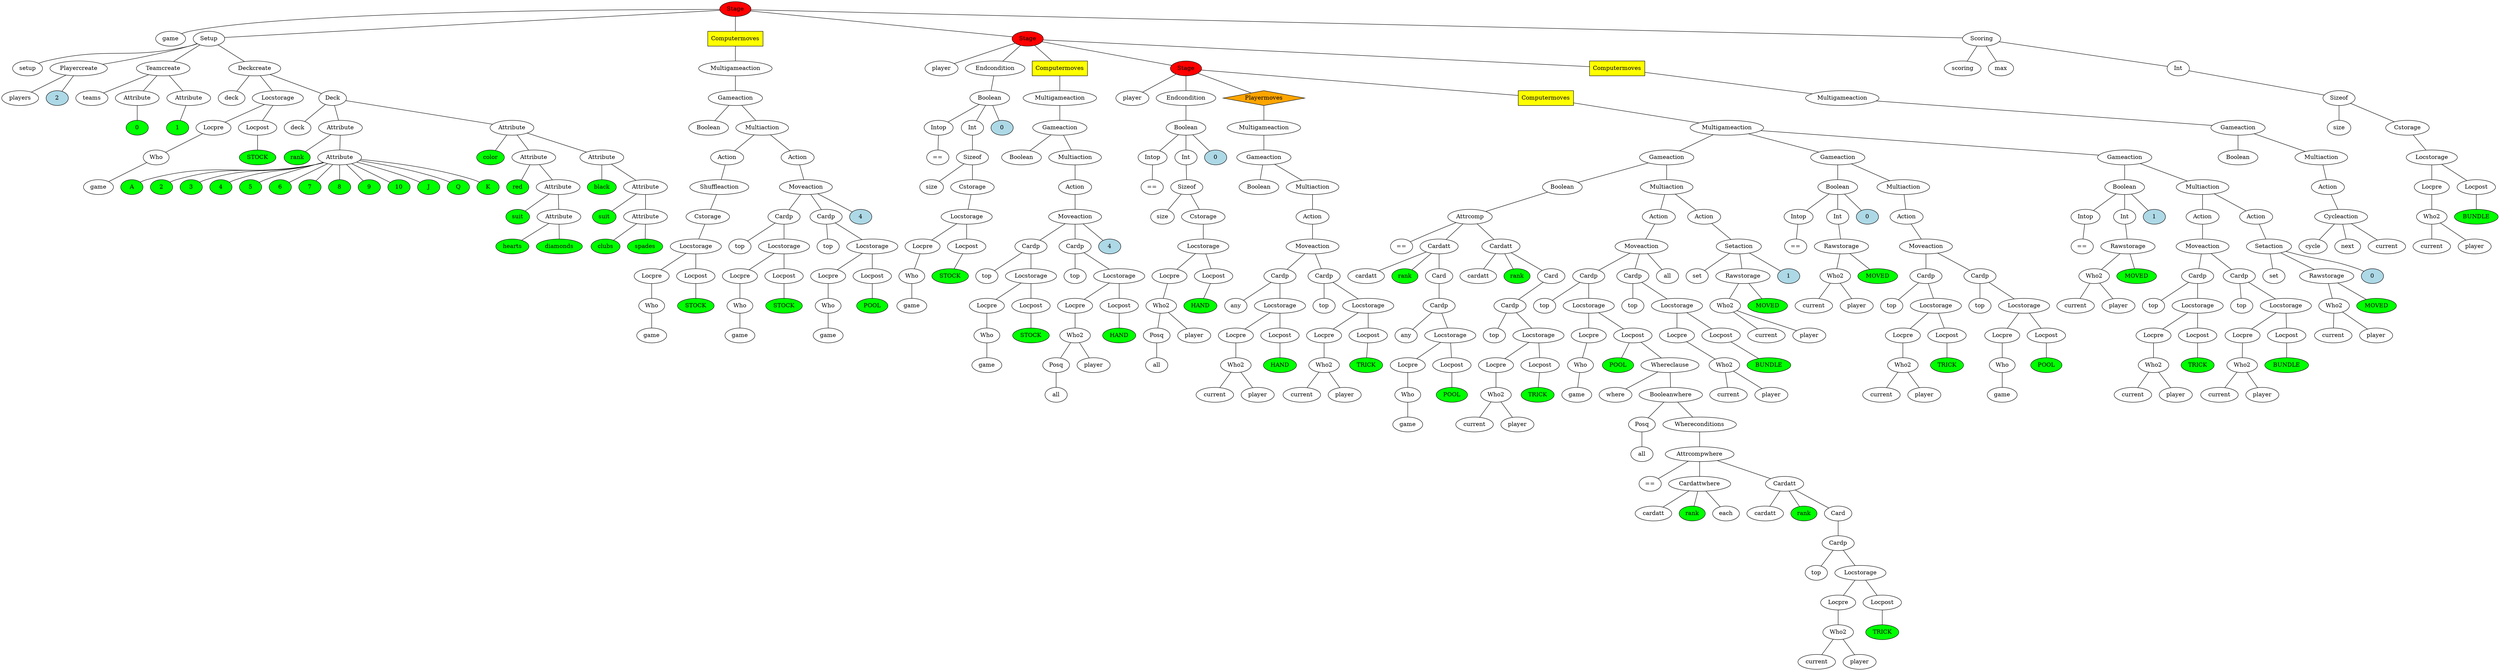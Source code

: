 graph tree{NODE0 [label="Stage" style=filled fillcolor="red"]
NODE0_1 [label="game"]
NODE0 -- NODE0_1
NODE0_2 [label="Setup" ]
NODE0_2_1 [label="setup"]
NODE0_2 -- NODE0_2_1
NODE0_2_2 [label="Playercreate" ]
NODE0_2_2_2 [label="players"]
NODE0_2_2 -- NODE0_2_2_2
NODE0_2_2_3 [label="2" style=filled fillcolor="lightblue"]
NODE0_2_2 -- NODE0_2_2_3
NODE0_2 -- NODE0_2_2
NODE0_2_4 [label="Teamcreate" ]
NODE0_2_4_1 [label="teams"]
NODE0_2_4 -- NODE0_2_4_1
NODE0_2_4_2 [label="Attribute" ]
NODE0_2_4_2_1 [fillcolor="green" style=filled label="0"]
NODE0_2_4_2 -- NODE0_2_4_2_1
NODE0_2_4 -- NODE0_2_4_2
NODE0_2_4_3 [label="Attribute" ]
NODE0_2_4_3_1 [fillcolor="green" style=filled label="1"]
NODE0_2_4_3 -- NODE0_2_4_3_1
NODE0_2_4 -- NODE0_2_4_3
NODE0_2 -- NODE0_2_4
NODE0_2_6 [label="Deckcreate" ]
NODE0_2_6_2 [label="deck"]
NODE0_2_6 -- NODE0_2_6_2
NODE0_2_6_3 [label="Locstorage" ]
NODE0_2_6_3_1 [label="Locpre" ]
NODE0_2_6_3_1_0 [label="Who" ]
NODE0_2_6_3_1_0_0 [label="game"]
NODE0_2_6_3_1_0 -- NODE0_2_6_3_1_0_0
NODE0_2_6_3_1 -- NODE0_2_6_3_1_0
NODE0_2_6_3 -- NODE0_2_6_3_1
NODE0_2_6_3_3 [label="Locpost" ]
NODE0_2_6_3_3_0 [fillcolor="green" style=filled label="STOCK"]
NODE0_2_6_3_3 -- NODE0_2_6_3_3_0
NODE0_2_6_3 -- NODE0_2_6_3_3
NODE0_2_6 -- NODE0_2_6_3
NODE0_2_6_4 [label="Deck" ]
NODE0_2_6_4_1 [label="deck"]
NODE0_2_6_4 -- NODE0_2_6_4_1
NODE0_2_6_4_2 [label="Attribute" ]
NODE0_2_6_4_2_1 [fillcolor="green" style=filled label="rank"]
NODE0_2_6_4_2 -- NODE0_2_6_4_2_1
NODE0_2_6_4_2_2 [label="Attribute" ]
NODE0_2_6_4_2_2_1 [fillcolor="green" style=filled label="A"]
NODE0_2_6_4_2_2 -- NODE0_2_6_4_2_2_1
NODE0_2_6_4_2_2_3 [fillcolor="green" style=filled label="2"]
NODE0_2_6_4_2_2 -- NODE0_2_6_4_2_2_3
NODE0_2_6_4_2_2_5 [fillcolor="green" style=filled label="3"]
NODE0_2_6_4_2_2 -- NODE0_2_6_4_2_2_5
NODE0_2_6_4_2_2_7 [fillcolor="green" style=filled label="4"]
NODE0_2_6_4_2_2 -- NODE0_2_6_4_2_2_7
NODE0_2_6_4_2_2_9 [fillcolor="green" style=filled label="5"]
NODE0_2_6_4_2_2 -- NODE0_2_6_4_2_2_9
NODE0_2_6_4_2_2_11 [fillcolor="green" style=filled label="6"]
NODE0_2_6_4_2_2 -- NODE0_2_6_4_2_2_11
NODE0_2_6_4_2_2_13 [fillcolor="green" style=filled label="7"]
NODE0_2_6_4_2_2 -- NODE0_2_6_4_2_2_13
NODE0_2_6_4_2_2_15 [fillcolor="green" style=filled label="8"]
NODE0_2_6_4_2_2 -- NODE0_2_6_4_2_2_15
NODE0_2_6_4_2_2_17 [fillcolor="green" style=filled label="9"]
NODE0_2_6_4_2_2 -- NODE0_2_6_4_2_2_17
NODE0_2_6_4_2_2_19 [fillcolor="green" style=filled label="10"]
NODE0_2_6_4_2_2 -- NODE0_2_6_4_2_2_19
NODE0_2_6_4_2_2_21 [fillcolor="green" style=filled label="J"]
NODE0_2_6_4_2_2 -- NODE0_2_6_4_2_2_21
NODE0_2_6_4_2_2_23 [fillcolor="green" style=filled label="Q"]
NODE0_2_6_4_2_2 -- NODE0_2_6_4_2_2_23
NODE0_2_6_4_2_2_25 [fillcolor="green" style=filled label="K"]
NODE0_2_6_4_2_2 -- NODE0_2_6_4_2_2_25
NODE0_2_6_4_2 -- NODE0_2_6_4_2_2
NODE0_2_6_4 -- NODE0_2_6_4_2
NODE0_2_6_4_3 [label="Attribute" ]
NODE0_2_6_4_3_1 [fillcolor="green" style=filled label="color"]
NODE0_2_6_4_3 -- NODE0_2_6_4_3_1
NODE0_2_6_4_3_2 [label="Attribute" ]
NODE0_2_6_4_3_2_1 [fillcolor="green" style=filled label="red"]
NODE0_2_6_4_3_2 -- NODE0_2_6_4_3_2_1
NODE0_2_6_4_3_2_2 [label="Attribute" ]
NODE0_2_6_4_3_2_2_1 [fillcolor="green" style=filled label="suit"]
NODE0_2_6_4_3_2_2 -- NODE0_2_6_4_3_2_2_1
NODE0_2_6_4_3_2_2_2 [label="Attribute" ]
NODE0_2_6_4_3_2_2_2_1 [fillcolor="green" style=filled label="hearts"]
NODE0_2_6_4_3_2_2_2 -- NODE0_2_6_4_3_2_2_2_1
NODE0_2_6_4_3_2_2_2_3 [fillcolor="green" style=filled label="diamonds"]
NODE0_2_6_4_3_2_2_2 -- NODE0_2_6_4_3_2_2_2_3
NODE0_2_6_4_3_2_2 -- NODE0_2_6_4_3_2_2_2
NODE0_2_6_4_3_2 -- NODE0_2_6_4_3_2_2
NODE0_2_6_4_3 -- NODE0_2_6_4_3_2
NODE0_2_6_4_3_3 [label="Attribute" ]
NODE0_2_6_4_3_3_1 [fillcolor="green" style=filled label="black"]
NODE0_2_6_4_3_3 -- NODE0_2_6_4_3_3_1
NODE0_2_6_4_3_3_2 [label="Attribute" ]
NODE0_2_6_4_3_3_2_1 [fillcolor="green" style=filled label="suit"]
NODE0_2_6_4_3_3_2 -- NODE0_2_6_4_3_3_2_1
NODE0_2_6_4_3_3_2_2 [label="Attribute" ]
NODE0_2_6_4_3_3_2_2_1 [fillcolor="green" style=filled label="clubs"]
NODE0_2_6_4_3_3_2_2 -- NODE0_2_6_4_3_3_2_2_1
NODE0_2_6_4_3_3_2_2_3 [fillcolor="green" style=filled label="spades"]
NODE0_2_6_4_3_3_2_2 -- NODE0_2_6_4_3_3_2_2_3
NODE0_2_6_4_3_3_2 -- NODE0_2_6_4_3_3_2_2
NODE0_2_6_4_3_3 -- NODE0_2_6_4_3_3_2
NODE0_2_6_4_3 -- NODE0_2_6_4_3_3
NODE0_2_6_4 -- NODE0_2_6_4_3
NODE0_2_6 -- NODE0_2_6_4
NODE0_2 -- NODE0_2_6
NODE0 -- NODE0_2
NODE0_3 [label="Computermoves"  style=filled shape=box fillcolor="yellow"]
NODE0_3_2 [label="Multigameaction" ]
NODE0_3_2_0 [label="Gameaction" ]
NODE0_3_2_0_1 [label="Boolean" ]
NODE0_3_2_0 -- NODE0_3_2_0_1
NODE0_3_2_0_2 [label="Multiaction" ]
NODE0_3_2_0_2_0 [label="Action" ]
NODE0_3_2_0_2_0_1 [label="Shuffleaction" ]
NODE0_3_2_0_2_0_1_1 [label="Cstorage" ]
NODE0_3_2_0_2_0_1_1_0 [label="Locstorage" ]
NODE0_3_2_0_2_0_1_1_0_1 [label="Locpre" ]
NODE0_3_2_0_2_0_1_1_0_1_0 [label="Who" ]
NODE0_3_2_0_2_0_1_1_0_1_0_0 [label="game"]
NODE0_3_2_0_2_0_1_1_0_1_0 -- NODE0_3_2_0_2_0_1_1_0_1_0_0
NODE0_3_2_0_2_0_1_1_0_1 -- NODE0_3_2_0_2_0_1_1_0_1_0
NODE0_3_2_0_2_0_1_1_0 -- NODE0_3_2_0_2_0_1_1_0_1
NODE0_3_2_0_2_0_1_1_0_3 [label="Locpost" ]
NODE0_3_2_0_2_0_1_1_0_3_0 [fillcolor="green" style=filled label="STOCK"]
NODE0_3_2_0_2_0_1_1_0_3 -- NODE0_3_2_0_2_0_1_1_0_3_0
NODE0_3_2_0_2_0_1_1_0 -- NODE0_3_2_0_2_0_1_1_0_3
NODE0_3_2_0_2_0_1_1 -- NODE0_3_2_0_2_0_1_1_0
NODE0_3_2_0_2_0_1 -- NODE0_3_2_0_2_0_1_1
NODE0_3_2_0_2_0 -- NODE0_3_2_0_2_0_1
NODE0_3_2_0_2 -- NODE0_3_2_0_2_0
NODE0_3_2_0_2_1 [label="Action" ]
NODE0_3_2_0_2_1_1 [label="Moveaction" ]
NODE0_3_2_0_2_1_1_1 [label="Cardp" ]
NODE0_3_2_0_2_1_1_1_1 [label="top"]
NODE0_3_2_0_2_1_1_1 -- NODE0_3_2_0_2_1_1_1_1
NODE0_3_2_0_2_1_1_1_2 [label="Locstorage" ]
NODE0_3_2_0_2_1_1_1_2_1 [label="Locpre" ]
NODE0_3_2_0_2_1_1_1_2_1_0 [label="Who" ]
NODE0_3_2_0_2_1_1_1_2_1_0_0 [label="game"]
NODE0_3_2_0_2_1_1_1_2_1_0 -- NODE0_3_2_0_2_1_1_1_2_1_0_0
NODE0_3_2_0_2_1_1_1_2_1 -- NODE0_3_2_0_2_1_1_1_2_1_0
NODE0_3_2_0_2_1_1_1_2 -- NODE0_3_2_0_2_1_1_1_2_1
NODE0_3_2_0_2_1_1_1_2_3 [label="Locpost" ]
NODE0_3_2_0_2_1_1_1_2_3_0 [fillcolor="green" style=filled label="STOCK"]
NODE0_3_2_0_2_1_1_1_2_3 -- NODE0_3_2_0_2_1_1_1_2_3_0
NODE0_3_2_0_2_1_1_1_2 -- NODE0_3_2_0_2_1_1_1_2_3
NODE0_3_2_0_2_1_1_1 -- NODE0_3_2_0_2_1_1_1_2
NODE0_3_2_0_2_1_1 -- NODE0_3_2_0_2_1_1_1
NODE0_3_2_0_2_1_1_2 [label="Cardp" ]
NODE0_3_2_0_2_1_1_2_1 [label="top"]
NODE0_3_2_0_2_1_1_2 -- NODE0_3_2_0_2_1_1_2_1
NODE0_3_2_0_2_1_1_2_2 [label="Locstorage" ]
NODE0_3_2_0_2_1_1_2_2_1 [label="Locpre" ]
NODE0_3_2_0_2_1_1_2_2_1_0 [label="Who" ]
NODE0_3_2_0_2_1_1_2_2_1_0_0 [label="game"]
NODE0_3_2_0_2_1_1_2_2_1_0 -- NODE0_3_2_0_2_1_1_2_2_1_0_0
NODE0_3_2_0_2_1_1_2_2_1 -- NODE0_3_2_0_2_1_1_2_2_1_0
NODE0_3_2_0_2_1_1_2_2 -- NODE0_3_2_0_2_1_1_2_2_1
NODE0_3_2_0_2_1_1_2_2_3 [label="Locpost" ]
NODE0_3_2_0_2_1_1_2_2_3_0 [fillcolor="green" style=filled label="POOL"]
NODE0_3_2_0_2_1_1_2_2_3 -- NODE0_3_2_0_2_1_1_2_2_3_0
NODE0_3_2_0_2_1_1_2_2 -- NODE0_3_2_0_2_1_1_2_2_3
NODE0_3_2_0_2_1_1_2 -- NODE0_3_2_0_2_1_1_2_2
NODE0_3_2_0_2_1_1 -- NODE0_3_2_0_2_1_1_2
NODE0_3_2_0_2_1_1_3 [label="4" style=filled fillcolor="lightblue"]
NODE0_3_2_0_2_1_1 -- NODE0_3_2_0_2_1_1_3
NODE0_3_2_0_2_1 -- NODE0_3_2_0_2_1_1
NODE0_3_2_0_2 -- NODE0_3_2_0_2_1
NODE0_3_2_0 -- NODE0_3_2_0_2
NODE0_3_2 -- NODE0_3_2_0
NODE0_3 -- NODE0_3_2
NODE0 -- NODE0_3
NODE0_4 [label="Stage"  style=filled fillcolor="red"]
NODE0_4_2 [label="player"]
NODE0_4 -- NODE0_4_2
NODE0_4_3 [label="Endcondition" ]
NODE0_4_3_2 [label="Boolean" ]
NODE0_4_3_2_1 [label="Intop" ]
NODE0_4_3_2_1_0 [label="=="]
NODE0_4_3_2_1 -- NODE0_4_3_2_1_0
NODE0_4_3_2 -- NODE0_4_3_2_1
NODE0_4_3_2_2 [label="Int" ]
NODE0_4_3_2_2_0 [label="Sizeof" ]
NODE0_4_3_2_2_0_1 [label="size"]
NODE0_4_3_2_2_0 -- NODE0_4_3_2_2_0_1
NODE0_4_3_2_2_0_2 [label="Cstorage" ]
NODE0_4_3_2_2_0_2_0 [label="Locstorage" ]
NODE0_4_3_2_2_0_2_0_1 [label="Locpre" ]
NODE0_4_3_2_2_0_2_0_1_0 [label="Who" ]
NODE0_4_3_2_2_0_2_0_1_0_0 [label="game"]
NODE0_4_3_2_2_0_2_0_1_0 -- NODE0_4_3_2_2_0_2_0_1_0_0
NODE0_4_3_2_2_0_2_0_1 -- NODE0_4_3_2_2_0_2_0_1_0
NODE0_4_3_2_2_0_2_0 -- NODE0_4_3_2_2_0_2_0_1
NODE0_4_3_2_2_0_2_0_3 [label="Locpost" ]
NODE0_4_3_2_2_0_2_0_3_0 [fillcolor="green" style=filled label="STOCK"]
NODE0_4_3_2_2_0_2_0_3 -- NODE0_4_3_2_2_0_2_0_3_0
NODE0_4_3_2_2_0_2_0 -- NODE0_4_3_2_2_0_2_0_3
NODE0_4_3_2_2_0_2 -- NODE0_4_3_2_2_0_2_0
NODE0_4_3_2_2_0 -- NODE0_4_3_2_2_0_2
NODE0_4_3_2_2 -- NODE0_4_3_2_2_0
NODE0_4_3_2 -- NODE0_4_3_2_2
NODE0_4_3_2_3 [label="0" style=filled fillcolor="lightblue"]
NODE0_4_3_2 -- NODE0_4_3_2_3
NODE0_4_3 -- NODE0_4_3_2
NODE0_4 -- NODE0_4_3
NODE0_4_4 [label="Computermoves"  style=filled shape=box fillcolor="yellow"]
NODE0_4_4_2 [label="Multigameaction" ]
NODE0_4_4_2_0 [label="Gameaction" ]
NODE0_4_4_2_0_1 [label="Boolean" ]
NODE0_4_4_2_0 -- NODE0_4_4_2_0_1
NODE0_4_4_2_0_2 [label="Multiaction" ]
NODE0_4_4_2_0_2_0 [label="Action" ]
NODE0_4_4_2_0_2_0_1 [label="Moveaction" ]
NODE0_4_4_2_0_2_0_1_1 [label="Cardp" ]
NODE0_4_4_2_0_2_0_1_1_1 [label="top"]
NODE0_4_4_2_0_2_0_1_1 -- NODE0_4_4_2_0_2_0_1_1_1
NODE0_4_4_2_0_2_0_1_1_2 [label="Locstorage" ]
NODE0_4_4_2_0_2_0_1_1_2_1 [label="Locpre" ]
NODE0_4_4_2_0_2_0_1_1_2_1_0 [label="Who" ]
NODE0_4_4_2_0_2_0_1_1_2_1_0_0 [label="game"]
NODE0_4_4_2_0_2_0_1_1_2_1_0 -- NODE0_4_4_2_0_2_0_1_1_2_1_0_0
NODE0_4_4_2_0_2_0_1_1_2_1 -- NODE0_4_4_2_0_2_0_1_1_2_1_0
NODE0_4_4_2_0_2_0_1_1_2 -- NODE0_4_4_2_0_2_0_1_1_2_1
NODE0_4_4_2_0_2_0_1_1_2_3 [label="Locpost" ]
NODE0_4_4_2_0_2_0_1_1_2_3_0 [fillcolor="green" style=filled label="STOCK"]
NODE0_4_4_2_0_2_0_1_1_2_3 -- NODE0_4_4_2_0_2_0_1_1_2_3_0
NODE0_4_4_2_0_2_0_1_1_2 -- NODE0_4_4_2_0_2_0_1_1_2_3
NODE0_4_4_2_0_2_0_1_1 -- NODE0_4_4_2_0_2_0_1_1_2
NODE0_4_4_2_0_2_0_1 -- NODE0_4_4_2_0_2_0_1_1
NODE0_4_4_2_0_2_0_1_2 [label="Cardp" ]
NODE0_4_4_2_0_2_0_1_2_1 [label="top"]
NODE0_4_4_2_0_2_0_1_2 -- NODE0_4_4_2_0_2_0_1_2_1
NODE0_4_4_2_0_2_0_1_2_2 [label="Locstorage" ]
NODE0_4_4_2_0_2_0_1_2_2_1 [label="Locpre" ]
NODE0_4_4_2_0_2_0_1_2_2_1_0 [label="Who2" ]
NODE0_4_4_2_0_2_0_1_2_2_1_0_1 [label="Posq" ]
NODE0_4_4_2_0_2_0_1_2_2_1_0_1_0 [label="all"]
NODE0_4_4_2_0_2_0_1_2_2_1_0_1 -- NODE0_4_4_2_0_2_0_1_2_2_1_0_1_0
NODE0_4_4_2_0_2_0_1_2_2_1_0 -- NODE0_4_4_2_0_2_0_1_2_2_1_0_1
NODE0_4_4_2_0_2_0_1_2_2_1_0_2 [label="player"]
NODE0_4_4_2_0_2_0_1_2_2_1_0 -- NODE0_4_4_2_0_2_0_1_2_2_1_0_2
NODE0_4_4_2_0_2_0_1_2_2_1 -- NODE0_4_4_2_0_2_0_1_2_2_1_0
NODE0_4_4_2_0_2_0_1_2_2 -- NODE0_4_4_2_0_2_0_1_2_2_1
NODE0_4_4_2_0_2_0_1_2_2_3 [label="Locpost" ]
NODE0_4_4_2_0_2_0_1_2_2_3_0 [fillcolor="green" style=filled label="HAND"]
NODE0_4_4_2_0_2_0_1_2_2_3 -- NODE0_4_4_2_0_2_0_1_2_2_3_0
NODE0_4_4_2_0_2_0_1_2_2 -- NODE0_4_4_2_0_2_0_1_2_2_3
NODE0_4_4_2_0_2_0_1_2 -- NODE0_4_4_2_0_2_0_1_2_2
NODE0_4_4_2_0_2_0_1 -- NODE0_4_4_2_0_2_0_1_2
NODE0_4_4_2_0_2_0_1_3 [label="4" style=filled fillcolor="lightblue"]
NODE0_4_4_2_0_2_0_1 -- NODE0_4_4_2_0_2_0_1_3
NODE0_4_4_2_0_2_0 -- NODE0_4_4_2_0_2_0_1
NODE0_4_4_2_0_2 -- NODE0_4_4_2_0_2_0
NODE0_4_4_2_0 -- NODE0_4_4_2_0_2
NODE0_4_4_2 -- NODE0_4_4_2_0
NODE0_4_4 -- NODE0_4_4_2
NODE0_4 -- NODE0_4_4
NODE0_4_5 [label="Stage"  style=filled fillcolor="red"]
NODE0_4_5_2 [label="player"]
NODE0_4_5 -- NODE0_4_5_2
NODE0_4_5_3 [label="Endcondition" ]
NODE0_4_5_3_2 [label="Boolean" ]
NODE0_4_5_3_2_1 [label="Intop" ]
NODE0_4_5_3_2_1_0 [label="=="]
NODE0_4_5_3_2_1 -- NODE0_4_5_3_2_1_0
NODE0_4_5_3_2 -- NODE0_4_5_3_2_1
NODE0_4_5_3_2_2 [label="Int" ]
NODE0_4_5_3_2_2_0 [label="Sizeof" ]
NODE0_4_5_3_2_2_0_1 [label="size"]
NODE0_4_5_3_2_2_0 -- NODE0_4_5_3_2_2_0_1
NODE0_4_5_3_2_2_0_2 [label="Cstorage" ]
NODE0_4_5_3_2_2_0_2_0 [label="Locstorage" ]
NODE0_4_5_3_2_2_0_2_0_1 [label="Locpre" ]
NODE0_4_5_3_2_2_0_2_0_1_0 [label="Who2" ]
NODE0_4_5_3_2_2_0_2_0_1_0_1 [label="Posq" ]
NODE0_4_5_3_2_2_0_2_0_1_0_1_0 [label="all"]
NODE0_4_5_3_2_2_0_2_0_1_0_1 -- NODE0_4_5_3_2_2_0_2_0_1_0_1_0
NODE0_4_5_3_2_2_0_2_0_1_0 -- NODE0_4_5_3_2_2_0_2_0_1_0_1
NODE0_4_5_3_2_2_0_2_0_1_0_2 [label="player"]
NODE0_4_5_3_2_2_0_2_0_1_0 -- NODE0_4_5_3_2_2_0_2_0_1_0_2
NODE0_4_5_3_2_2_0_2_0_1 -- NODE0_4_5_3_2_2_0_2_0_1_0
NODE0_4_5_3_2_2_0_2_0 -- NODE0_4_5_3_2_2_0_2_0_1
NODE0_4_5_3_2_2_0_2_0_3 [label="Locpost" ]
NODE0_4_5_3_2_2_0_2_0_3_0 [fillcolor="green" style=filled label="HAND"]
NODE0_4_5_3_2_2_0_2_0_3 -- NODE0_4_5_3_2_2_0_2_0_3_0
NODE0_4_5_3_2_2_0_2_0 -- NODE0_4_5_3_2_2_0_2_0_3
NODE0_4_5_3_2_2_0_2 -- NODE0_4_5_3_2_2_0_2_0
NODE0_4_5_3_2_2_0 -- NODE0_4_5_3_2_2_0_2
NODE0_4_5_3_2_2 -- NODE0_4_5_3_2_2_0
NODE0_4_5_3_2 -- NODE0_4_5_3_2_2
NODE0_4_5_3_2_3 [label="0" style=filled fillcolor="lightblue"]
NODE0_4_5_3_2 -- NODE0_4_5_3_2_3
NODE0_4_5_3 -- NODE0_4_5_3_2
NODE0_4_5 -- NODE0_4_5_3
NODE0_4_5_4 [label="Playermoves"  style=filled shape=diamond fillcolor="orange"]
NODE0_4_5_4_2 [label="Multigameaction" ]
NODE0_4_5_4_2_0 [label="Gameaction" ]
NODE0_4_5_4_2_0_1 [label="Boolean" ]
NODE0_4_5_4_2_0 -- NODE0_4_5_4_2_0_1
NODE0_4_5_4_2_0_2 [label="Multiaction" ]
NODE0_4_5_4_2_0_2_0 [label="Action" ]
NODE0_4_5_4_2_0_2_0_1 [label="Moveaction" ]
NODE0_4_5_4_2_0_2_0_1_1 [label="Cardp" ]
NODE0_4_5_4_2_0_2_0_1_1_1 [label="any"]
NODE0_4_5_4_2_0_2_0_1_1 -- NODE0_4_5_4_2_0_2_0_1_1_1
NODE0_4_5_4_2_0_2_0_1_1_2 [label="Locstorage" ]
NODE0_4_5_4_2_0_2_0_1_1_2_1 [label="Locpre" ]
NODE0_4_5_4_2_0_2_0_1_1_2_1_0 [label="Who2" ]
NODE0_4_5_4_2_0_2_0_1_1_2_1_0_1 [label="current"]
NODE0_4_5_4_2_0_2_0_1_1_2_1_0 -- NODE0_4_5_4_2_0_2_0_1_1_2_1_0_1
NODE0_4_5_4_2_0_2_0_1_1_2_1_0_2 [label="player"]
NODE0_4_5_4_2_0_2_0_1_1_2_1_0 -- NODE0_4_5_4_2_0_2_0_1_1_2_1_0_2
NODE0_4_5_4_2_0_2_0_1_1_2_1 -- NODE0_4_5_4_2_0_2_0_1_1_2_1_0
NODE0_4_5_4_2_0_2_0_1_1_2 -- NODE0_4_5_4_2_0_2_0_1_1_2_1
NODE0_4_5_4_2_0_2_0_1_1_2_3 [label="Locpost" ]
NODE0_4_5_4_2_0_2_0_1_1_2_3_0 [fillcolor="green" style=filled label="HAND"]
NODE0_4_5_4_2_0_2_0_1_1_2_3 -- NODE0_4_5_4_2_0_2_0_1_1_2_3_0
NODE0_4_5_4_2_0_2_0_1_1_2 -- NODE0_4_5_4_2_0_2_0_1_1_2_3
NODE0_4_5_4_2_0_2_0_1_1 -- NODE0_4_5_4_2_0_2_0_1_1_2
NODE0_4_5_4_2_0_2_0_1 -- NODE0_4_5_4_2_0_2_0_1_1
NODE0_4_5_4_2_0_2_0_1_2 [label="Cardp" ]
NODE0_4_5_4_2_0_2_0_1_2_1 [label="top"]
NODE0_4_5_4_2_0_2_0_1_2 -- NODE0_4_5_4_2_0_2_0_1_2_1
NODE0_4_5_4_2_0_2_0_1_2_2 [label="Locstorage" ]
NODE0_4_5_4_2_0_2_0_1_2_2_1 [label="Locpre" ]
NODE0_4_5_4_2_0_2_0_1_2_2_1_0 [label="Who2" ]
NODE0_4_5_4_2_0_2_0_1_2_2_1_0_1 [label="current"]
NODE0_4_5_4_2_0_2_0_1_2_2_1_0 -- NODE0_4_5_4_2_0_2_0_1_2_2_1_0_1
NODE0_4_5_4_2_0_2_0_1_2_2_1_0_2 [label="player"]
NODE0_4_5_4_2_0_2_0_1_2_2_1_0 -- NODE0_4_5_4_2_0_2_0_1_2_2_1_0_2
NODE0_4_5_4_2_0_2_0_1_2_2_1 -- NODE0_4_5_4_2_0_2_0_1_2_2_1_0
NODE0_4_5_4_2_0_2_0_1_2_2 -- NODE0_4_5_4_2_0_2_0_1_2_2_1
NODE0_4_5_4_2_0_2_0_1_2_2_3 [label="Locpost" ]
NODE0_4_5_4_2_0_2_0_1_2_2_3_0 [fillcolor="green" style=filled label="TRICK"]
NODE0_4_5_4_2_0_2_0_1_2_2_3 -- NODE0_4_5_4_2_0_2_0_1_2_2_3_0
NODE0_4_5_4_2_0_2_0_1_2_2 -- NODE0_4_5_4_2_0_2_0_1_2_2_3
NODE0_4_5_4_2_0_2_0_1_2 -- NODE0_4_5_4_2_0_2_0_1_2_2
NODE0_4_5_4_2_0_2_0_1 -- NODE0_4_5_4_2_0_2_0_1_2
NODE0_4_5_4_2_0_2_0 -- NODE0_4_5_4_2_0_2_0_1
NODE0_4_5_4_2_0_2 -- NODE0_4_5_4_2_0_2_0
NODE0_4_5_4_2_0 -- NODE0_4_5_4_2_0_2
NODE0_4_5_4_2 -- NODE0_4_5_4_2_0
NODE0_4_5_4 -- NODE0_4_5_4_2
NODE0_4_5 -- NODE0_4_5_4
NODE0_4_5_5 [label="Computermoves"  style=filled shape=box fillcolor="yellow"]
NODE0_4_5_5_2 [label="Multigameaction" ]
NODE0_4_5_5_2_0 [label="Gameaction" ]
NODE0_4_5_5_2_0_1 [label="Boolean" ]
NODE0_4_5_5_2_0_1_1 [label="Attrcomp" ]
NODE0_4_5_5_2_0_1_1_0 [label="=="]
NODE0_4_5_5_2_0_1_1 -- NODE0_4_5_5_2_0_1_1_0
NODE0_4_5_5_2_0_1_1_1 [label="Cardatt" ]
NODE0_4_5_5_2_0_1_1_1_1 [label="cardatt"]
NODE0_4_5_5_2_0_1_1_1 -- NODE0_4_5_5_2_0_1_1_1_1
NODE0_4_5_5_2_0_1_1_1_2 [fillcolor="green" style=filled label="rank"]
NODE0_4_5_5_2_0_1_1_1 -- NODE0_4_5_5_2_0_1_1_1_2
NODE0_4_5_5_2_0_1_1_1_3 [label="Card" ]
NODE0_4_5_5_2_0_1_1_1_3_0 [label="Cardp" ]
NODE0_4_5_5_2_0_1_1_1_3_0_1 [label="any"]
NODE0_4_5_5_2_0_1_1_1_3_0 -- NODE0_4_5_5_2_0_1_1_1_3_0_1
NODE0_4_5_5_2_0_1_1_1_3_0_2 [label="Locstorage" ]
NODE0_4_5_5_2_0_1_1_1_3_0_2_1 [label="Locpre" ]
NODE0_4_5_5_2_0_1_1_1_3_0_2_1_0 [label="Who" ]
NODE0_4_5_5_2_0_1_1_1_3_0_2_1_0_0 [label="game"]
NODE0_4_5_5_2_0_1_1_1_3_0_2_1_0 -- NODE0_4_5_5_2_0_1_1_1_3_0_2_1_0_0
NODE0_4_5_5_2_0_1_1_1_3_0_2_1 -- NODE0_4_5_5_2_0_1_1_1_3_0_2_1_0
NODE0_4_5_5_2_0_1_1_1_3_0_2 -- NODE0_4_5_5_2_0_1_1_1_3_0_2_1
NODE0_4_5_5_2_0_1_1_1_3_0_2_3 [label="Locpost" ]
NODE0_4_5_5_2_0_1_1_1_3_0_2_3_0 [fillcolor="green" style=filled label="POOL"]
NODE0_4_5_5_2_0_1_1_1_3_0_2_3 -- NODE0_4_5_5_2_0_1_1_1_3_0_2_3_0
NODE0_4_5_5_2_0_1_1_1_3_0_2 -- NODE0_4_5_5_2_0_1_1_1_3_0_2_3
NODE0_4_5_5_2_0_1_1_1_3_0 -- NODE0_4_5_5_2_0_1_1_1_3_0_2
NODE0_4_5_5_2_0_1_1_1_3 -- NODE0_4_5_5_2_0_1_1_1_3_0
NODE0_4_5_5_2_0_1_1_1 -- NODE0_4_5_5_2_0_1_1_1_3
NODE0_4_5_5_2_0_1_1 -- NODE0_4_5_5_2_0_1_1_1
NODE0_4_5_5_2_0_1_1_2 [label="Cardatt" ]
NODE0_4_5_5_2_0_1_1_2_1 [label="cardatt"]
NODE0_4_5_5_2_0_1_1_2 -- NODE0_4_5_5_2_0_1_1_2_1
NODE0_4_5_5_2_0_1_1_2_2 [fillcolor="green" style=filled label="rank"]
NODE0_4_5_5_2_0_1_1_2 -- NODE0_4_5_5_2_0_1_1_2_2
NODE0_4_5_5_2_0_1_1_2_3 [label="Card" ]
NODE0_4_5_5_2_0_1_1_2_3_0 [label="Cardp" ]
NODE0_4_5_5_2_0_1_1_2_3_0_1 [label="top"]
NODE0_4_5_5_2_0_1_1_2_3_0 -- NODE0_4_5_5_2_0_1_1_2_3_0_1
NODE0_4_5_5_2_0_1_1_2_3_0_2 [label="Locstorage" ]
NODE0_4_5_5_2_0_1_1_2_3_0_2_1 [label="Locpre" ]
NODE0_4_5_5_2_0_1_1_2_3_0_2_1_0 [label="Who2" ]
NODE0_4_5_5_2_0_1_1_2_3_0_2_1_0_1 [label="current"]
NODE0_4_5_5_2_0_1_1_2_3_0_2_1_0 -- NODE0_4_5_5_2_0_1_1_2_3_0_2_1_0_1
NODE0_4_5_5_2_0_1_1_2_3_0_2_1_0_2 [label="player"]
NODE0_4_5_5_2_0_1_1_2_3_0_2_1_0 -- NODE0_4_5_5_2_0_1_1_2_3_0_2_1_0_2
NODE0_4_5_5_2_0_1_1_2_3_0_2_1 -- NODE0_4_5_5_2_0_1_1_2_3_0_2_1_0
NODE0_4_5_5_2_0_1_1_2_3_0_2 -- NODE0_4_5_5_2_0_1_1_2_3_0_2_1
NODE0_4_5_5_2_0_1_1_2_3_0_2_3 [label="Locpost" ]
NODE0_4_5_5_2_0_1_1_2_3_0_2_3_0 [fillcolor="green" style=filled label="TRICK"]
NODE0_4_5_5_2_0_1_1_2_3_0_2_3 -- NODE0_4_5_5_2_0_1_1_2_3_0_2_3_0
NODE0_4_5_5_2_0_1_1_2_3_0_2 -- NODE0_4_5_5_2_0_1_1_2_3_0_2_3
NODE0_4_5_5_2_0_1_1_2_3_0 -- NODE0_4_5_5_2_0_1_1_2_3_0_2
NODE0_4_5_5_2_0_1_1_2_3 -- NODE0_4_5_5_2_0_1_1_2_3_0
NODE0_4_5_5_2_0_1_1_2 -- NODE0_4_5_5_2_0_1_1_2_3
NODE0_4_5_5_2_0_1_1 -- NODE0_4_5_5_2_0_1_1_2
NODE0_4_5_5_2_0_1 -- NODE0_4_5_5_2_0_1_1
NODE0_4_5_5_2_0 -- NODE0_4_5_5_2_0_1
NODE0_4_5_5_2_0_2 [label="Multiaction" ]
NODE0_4_5_5_2_0_2_0 [label="Action" ]
NODE0_4_5_5_2_0_2_0_1 [label="Moveaction" ]
NODE0_4_5_5_2_0_2_0_1_1 [label="Cardp" ]
NODE0_4_5_5_2_0_2_0_1_1_1 [label="top"]
NODE0_4_5_5_2_0_2_0_1_1 -- NODE0_4_5_5_2_0_2_0_1_1_1
NODE0_4_5_5_2_0_2_0_1_1_2 [label="Locstorage" ]
NODE0_4_5_5_2_0_2_0_1_1_2_1 [label="Locpre" ]
NODE0_4_5_5_2_0_2_0_1_1_2_1_0 [label="Who" ]
NODE0_4_5_5_2_0_2_0_1_1_2_1_0_0 [label="game"]
NODE0_4_5_5_2_0_2_0_1_1_2_1_0 -- NODE0_4_5_5_2_0_2_0_1_1_2_1_0_0
NODE0_4_5_5_2_0_2_0_1_1_2_1 -- NODE0_4_5_5_2_0_2_0_1_1_2_1_0
NODE0_4_5_5_2_0_2_0_1_1_2 -- NODE0_4_5_5_2_0_2_0_1_1_2_1
NODE0_4_5_5_2_0_2_0_1_1_2_3 [label="Locpost" ]
NODE0_4_5_5_2_0_2_0_1_1_2_3_0 [fillcolor="green" style=filled label="POOL"]
NODE0_4_5_5_2_0_2_0_1_1_2_3 -- NODE0_4_5_5_2_0_2_0_1_1_2_3_0
NODE0_4_5_5_2_0_2_0_1_1_2_3_1 [label="Whereclause" ]
NODE0_4_5_5_2_0_2_0_1_1_2_3_1_0 [label="where"]
NODE0_4_5_5_2_0_2_0_1_1_2_3_1 -- NODE0_4_5_5_2_0_2_0_1_1_2_3_1_0
NODE0_4_5_5_2_0_2_0_1_1_2_3_1_1 [label="Booleanwhere" ]
NODE0_4_5_5_2_0_2_0_1_1_2_3_1_1_1 [label="Posq" ]
NODE0_4_5_5_2_0_2_0_1_1_2_3_1_1_1_0 [label="all"]
NODE0_4_5_5_2_0_2_0_1_1_2_3_1_1_1 -- NODE0_4_5_5_2_0_2_0_1_1_2_3_1_1_1_0
NODE0_4_5_5_2_0_2_0_1_1_2_3_1_1 -- NODE0_4_5_5_2_0_2_0_1_1_2_3_1_1_1
NODE0_4_5_5_2_0_2_0_1_1_2_3_1_1_2 [label="Whereconditions" ]
NODE0_4_5_5_2_0_2_0_1_1_2_3_1_1_2_1 [label="Attrcompwhere" ]
NODE0_4_5_5_2_0_2_0_1_1_2_3_1_1_2_1_0 [label="=="]
NODE0_4_5_5_2_0_2_0_1_1_2_3_1_1_2_1 -- NODE0_4_5_5_2_0_2_0_1_1_2_3_1_1_2_1_0
NODE0_4_5_5_2_0_2_0_1_1_2_3_1_1_2_1_1 [label="Cardattwhere" ]
NODE0_4_5_5_2_0_2_0_1_1_2_3_1_1_2_1_1_1 [label="cardatt"]
NODE0_4_5_5_2_0_2_0_1_1_2_3_1_1_2_1_1 -- NODE0_4_5_5_2_0_2_0_1_1_2_3_1_1_2_1_1_1
NODE0_4_5_5_2_0_2_0_1_1_2_3_1_1_2_1_1_2 [fillcolor="green" style=filled label="rank"]
NODE0_4_5_5_2_0_2_0_1_1_2_3_1_1_2_1_1 -- NODE0_4_5_5_2_0_2_0_1_1_2_3_1_1_2_1_1_2
NODE0_4_5_5_2_0_2_0_1_1_2_3_1_1_2_1_1_3 [label="each"]
NODE0_4_5_5_2_0_2_0_1_1_2_3_1_1_2_1_1 -- NODE0_4_5_5_2_0_2_0_1_1_2_3_1_1_2_1_1_3
NODE0_4_5_5_2_0_2_0_1_1_2_3_1_1_2_1 -- NODE0_4_5_5_2_0_2_0_1_1_2_3_1_1_2_1_1
NODE0_4_5_5_2_0_2_0_1_1_2_3_1_1_2_1_2 [label="Cardatt" ]
NODE0_4_5_5_2_0_2_0_1_1_2_3_1_1_2_1_2_1 [label="cardatt"]
NODE0_4_5_5_2_0_2_0_1_1_2_3_1_1_2_1_2 -- NODE0_4_5_5_2_0_2_0_1_1_2_3_1_1_2_1_2_1
NODE0_4_5_5_2_0_2_0_1_1_2_3_1_1_2_1_2_2 [fillcolor="green" style=filled label="rank"]
NODE0_4_5_5_2_0_2_0_1_1_2_3_1_1_2_1_2 -- NODE0_4_5_5_2_0_2_0_1_1_2_3_1_1_2_1_2_2
NODE0_4_5_5_2_0_2_0_1_1_2_3_1_1_2_1_2_3 [label="Card" ]
NODE0_4_5_5_2_0_2_0_1_1_2_3_1_1_2_1_2_3_0 [label="Cardp" ]
NODE0_4_5_5_2_0_2_0_1_1_2_3_1_1_2_1_2_3_0_1 [label="top"]
NODE0_4_5_5_2_0_2_0_1_1_2_3_1_1_2_1_2_3_0 -- NODE0_4_5_5_2_0_2_0_1_1_2_3_1_1_2_1_2_3_0_1
NODE0_4_5_5_2_0_2_0_1_1_2_3_1_1_2_1_2_3_0_2 [label="Locstorage" ]
NODE0_4_5_5_2_0_2_0_1_1_2_3_1_1_2_1_2_3_0_2_1 [label="Locpre" ]
NODE0_4_5_5_2_0_2_0_1_1_2_3_1_1_2_1_2_3_0_2_1_0 [label="Who2" ]
NODE0_4_5_5_2_0_2_0_1_1_2_3_1_1_2_1_2_3_0_2_1_0_1 [label="current"]
NODE0_4_5_5_2_0_2_0_1_1_2_3_1_1_2_1_2_3_0_2_1_0 -- NODE0_4_5_5_2_0_2_0_1_1_2_3_1_1_2_1_2_3_0_2_1_0_1
NODE0_4_5_5_2_0_2_0_1_1_2_3_1_1_2_1_2_3_0_2_1_0_2 [label="player"]
NODE0_4_5_5_2_0_2_0_1_1_2_3_1_1_2_1_2_3_0_2_1_0 -- NODE0_4_5_5_2_0_2_0_1_1_2_3_1_1_2_1_2_3_0_2_1_0_2
NODE0_4_5_5_2_0_2_0_1_1_2_3_1_1_2_1_2_3_0_2_1 -- NODE0_4_5_5_2_0_2_0_1_1_2_3_1_1_2_1_2_3_0_2_1_0
NODE0_4_5_5_2_0_2_0_1_1_2_3_1_1_2_1_2_3_0_2 -- NODE0_4_5_5_2_0_2_0_1_1_2_3_1_1_2_1_2_3_0_2_1
NODE0_4_5_5_2_0_2_0_1_1_2_3_1_1_2_1_2_3_0_2_3 [label="Locpost" ]
NODE0_4_5_5_2_0_2_0_1_1_2_3_1_1_2_1_2_3_0_2_3_0 [fillcolor="green" style=filled label="TRICK"]
NODE0_4_5_5_2_0_2_0_1_1_2_3_1_1_2_1_2_3_0_2_3 -- NODE0_4_5_5_2_0_2_0_1_1_2_3_1_1_2_1_2_3_0_2_3_0
NODE0_4_5_5_2_0_2_0_1_1_2_3_1_1_2_1_2_3_0_2 -- NODE0_4_5_5_2_0_2_0_1_1_2_3_1_1_2_1_2_3_0_2_3
NODE0_4_5_5_2_0_2_0_1_1_2_3_1_1_2_1_2_3_0 -- NODE0_4_5_5_2_0_2_0_1_1_2_3_1_1_2_1_2_3_0_2
NODE0_4_5_5_2_0_2_0_1_1_2_3_1_1_2_1_2_3 -- NODE0_4_5_5_2_0_2_0_1_1_2_3_1_1_2_1_2_3_0
NODE0_4_5_5_2_0_2_0_1_1_2_3_1_1_2_1_2 -- NODE0_4_5_5_2_0_2_0_1_1_2_3_1_1_2_1_2_3
NODE0_4_5_5_2_0_2_0_1_1_2_3_1_1_2_1 -- NODE0_4_5_5_2_0_2_0_1_1_2_3_1_1_2_1_2
NODE0_4_5_5_2_0_2_0_1_1_2_3_1_1_2 -- NODE0_4_5_5_2_0_2_0_1_1_2_3_1_1_2_1
NODE0_4_5_5_2_0_2_0_1_1_2_3_1_1 -- NODE0_4_5_5_2_0_2_0_1_1_2_3_1_1_2
NODE0_4_5_5_2_0_2_0_1_1_2_3_1 -- NODE0_4_5_5_2_0_2_0_1_1_2_3_1_1
NODE0_4_5_5_2_0_2_0_1_1_2_3 -- NODE0_4_5_5_2_0_2_0_1_1_2_3_1
NODE0_4_5_5_2_0_2_0_1_1_2 -- NODE0_4_5_5_2_0_2_0_1_1_2_3
NODE0_4_5_5_2_0_2_0_1_1 -- NODE0_4_5_5_2_0_2_0_1_1_2
NODE0_4_5_5_2_0_2_0_1 -- NODE0_4_5_5_2_0_2_0_1_1
NODE0_4_5_5_2_0_2_0_1_2 [label="Cardp" ]
NODE0_4_5_5_2_0_2_0_1_2_1 [label="top"]
NODE0_4_5_5_2_0_2_0_1_2 -- NODE0_4_5_5_2_0_2_0_1_2_1
NODE0_4_5_5_2_0_2_0_1_2_2 [label="Locstorage" ]
NODE0_4_5_5_2_0_2_0_1_2_2_1 [label="Locpre" ]
NODE0_4_5_5_2_0_2_0_1_2_2_1_0 [label="Who2" ]
NODE0_4_5_5_2_0_2_0_1_2_2_1_0_1 [label="current"]
NODE0_4_5_5_2_0_2_0_1_2_2_1_0 -- NODE0_4_5_5_2_0_2_0_1_2_2_1_0_1
NODE0_4_5_5_2_0_2_0_1_2_2_1_0_2 [label="player"]
NODE0_4_5_5_2_0_2_0_1_2_2_1_0 -- NODE0_4_5_5_2_0_2_0_1_2_2_1_0_2
NODE0_4_5_5_2_0_2_0_1_2_2_1 -- NODE0_4_5_5_2_0_2_0_1_2_2_1_0
NODE0_4_5_5_2_0_2_0_1_2_2 -- NODE0_4_5_5_2_0_2_0_1_2_2_1
NODE0_4_5_5_2_0_2_0_1_2_2_3 [label="Locpost" ]
NODE0_4_5_5_2_0_2_0_1_2_2_3_0 [fillcolor="green" style=filled label="BUNDLE"]
NODE0_4_5_5_2_0_2_0_1_2_2_3 -- NODE0_4_5_5_2_0_2_0_1_2_2_3_0
NODE0_4_5_5_2_0_2_0_1_2_2 -- NODE0_4_5_5_2_0_2_0_1_2_2_3
NODE0_4_5_5_2_0_2_0_1_2 -- NODE0_4_5_5_2_0_2_0_1_2_2
NODE0_4_5_5_2_0_2_0_1 -- NODE0_4_5_5_2_0_2_0_1_2
NODE0_4_5_5_2_0_2_0_1_3 [label="all"]
NODE0_4_5_5_2_0_2_0_1 -- NODE0_4_5_5_2_0_2_0_1_3
NODE0_4_5_5_2_0_2_0 -- NODE0_4_5_5_2_0_2_0_1
NODE0_4_5_5_2_0_2 -- NODE0_4_5_5_2_0_2_0
NODE0_4_5_5_2_0_2_1 [label="Action" ]
NODE0_4_5_5_2_0_2_1_1 [label="Setaction" ]
NODE0_4_5_5_2_0_2_1_1_0 [label="set"]
NODE0_4_5_5_2_0_2_1_1 -- NODE0_4_5_5_2_0_2_1_1_0
NODE0_4_5_5_2_0_2_1_1_1 [label="Rawstorage" ]
NODE0_4_5_5_2_0_2_1_1_1_1 [label="Who2" ]
NODE0_4_5_5_2_0_2_1_1_1_1_1 [label="current"]
NODE0_4_5_5_2_0_2_1_1_1_1 -- NODE0_4_5_5_2_0_2_1_1_1_1_1
NODE0_4_5_5_2_0_2_1_1_1_1_2 [label="player"]
NODE0_4_5_5_2_0_2_1_1_1_1 -- NODE0_4_5_5_2_0_2_1_1_1_1_2
NODE0_4_5_5_2_0_2_1_1_1 -- NODE0_4_5_5_2_0_2_1_1_1_1
NODE0_4_5_5_2_0_2_1_1_1_3 [fillcolor="green" style=filled label="MOVED"]
NODE0_4_5_5_2_0_2_1_1_1 -- NODE0_4_5_5_2_0_2_1_1_1_3
NODE0_4_5_5_2_0_2_1_1 -- NODE0_4_5_5_2_0_2_1_1_1
NODE0_4_5_5_2_0_2_1_1_2 [label="1" style=filled fillcolor="lightblue"]
NODE0_4_5_5_2_0_2_1_1 -- NODE0_4_5_5_2_0_2_1_1_2
NODE0_4_5_5_2_0_2_1 -- NODE0_4_5_5_2_0_2_1_1
NODE0_4_5_5_2_0_2 -- NODE0_4_5_5_2_0_2_1
NODE0_4_5_5_2_0 -- NODE0_4_5_5_2_0_2
NODE0_4_5_5_2 -- NODE0_4_5_5_2_0
NODE0_4_5_5_2_1 [label="Gameaction" ]
NODE0_4_5_5_2_1_1 [label="Boolean" ]
NODE0_4_5_5_2_1_1_1 [label="Intop" ]
NODE0_4_5_5_2_1_1_1_0 [label="=="]
NODE0_4_5_5_2_1_1_1 -- NODE0_4_5_5_2_1_1_1_0
NODE0_4_5_5_2_1_1 -- NODE0_4_5_5_2_1_1_1
NODE0_4_5_5_2_1_1_2 [label="Int" ]
NODE0_4_5_5_2_1_1_2_0 [label="Rawstorage" ]
NODE0_4_5_5_2_1_1_2_0_1 [label="Who2" ]
NODE0_4_5_5_2_1_1_2_0_1_1 [label="current"]
NODE0_4_5_5_2_1_1_2_0_1 -- NODE0_4_5_5_2_1_1_2_0_1_1
NODE0_4_5_5_2_1_1_2_0_1_2 [label="player"]
NODE0_4_5_5_2_1_1_2_0_1 -- NODE0_4_5_5_2_1_1_2_0_1_2
NODE0_4_5_5_2_1_1_2_0 -- NODE0_4_5_5_2_1_1_2_0_1
NODE0_4_5_5_2_1_1_2_0_3 [fillcolor="green" style=filled label="MOVED"]
NODE0_4_5_5_2_1_1_2_0 -- NODE0_4_5_5_2_1_1_2_0_3
NODE0_4_5_5_2_1_1_2 -- NODE0_4_5_5_2_1_1_2_0
NODE0_4_5_5_2_1_1 -- NODE0_4_5_5_2_1_1_2
NODE0_4_5_5_2_1_1_3 [label="0" style=filled fillcolor="lightblue"]
NODE0_4_5_5_2_1_1 -- NODE0_4_5_5_2_1_1_3
NODE0_4_5_5_2_1 -- NODE0_4_5_5_2_1_1
NODE0_4_5_5_2_1_2 [label="Multiaction" ]
NODE0_4_5_5_2_1_2_0 [label="Action" ]
NODE0_4_5_5_2_1_2_0_1 [label="Moveaction" ]
NODE0_4_5_5_2_1_2_0_1_1 [label="Cardp" ]
NODE0_4_5_5_2_1_2_0_1_1_1 [label="top"]
NODE0_4_5_5_2_1_2_0_1_1 -- NODE0_4_5_5_2_1_2_0_1_1_1
NODE0_4_5_5_2_1_2_0_1_1_2 [label="Locstorage" ]
NODE0_4_5_5_2_1_2_0_1_1_2_1 [label="Locpre" ]
NODE0_4_5_5_2_1_2_0_1_1_2_1_0 [label="Who2" ]
NODE0_4_5_5_2_1_2_0_1_1_2_1_0_1 [label="current"]
NODE0_4_5_5_2_1_2_0_1_1_2_1_0 -- NODE0_4_5_5_2_1_2_0_1_1_2_1_0_1
NODE0_4_5_5_2_1_2_0_1_1_2_1_0_2 [label="player"]
NODE0_4_5_5_2_1_2_0_1_1_2_1_0 -- NODE0_4_5_5_2_1_2_0_1_1_2_1_0_2
NODE0_4_5_5_2_1_2_0_1_1_2_1 -- NODE0_4_5_5_2_1_2_0_1_1_2_1_0
NODE0_4_5_5_2_1_2_0_1_1_2 -- NODE0_4_5_5_2_1_2_0_1_1_2_1
NODE0_4_5_5_2_1_2_0_1_1_2_3 [label="Locpost" ]
NODE0_4_5_5_2_1_2_0_1_1_2_3_0 [fillcolor="green" style=filled label="TRICK"]
NODE0_4_5_5_2_1_2_0_1_1_2_3 -- NODE0_4_5_5_2_1_2_0_1_1_2_3_0
NODE0_4_5_5_2_1_2_0_1_1_2 -- NODE0_4_5_5_2_1_2_0_1_1_2_3
NODE0_4_5_5_2_1_2_0_1_1 -- NODE0_4_5_5_2_1_2_0_1_1_2
NODE0_4_5_5_2_1_2_0_1 -- NODE0_4_5_5_2_1_2_0_1_1
NODE0_4_5_5_2_1_2_0_1_2 [label="Cardp" ]
NODE0_4_5_5_2_1_2_0_1_2_1 [label="top"]
NODE0_4_5_5_2_1_2_0_1_2 -- NODE0_4_5_5_2_1_2_0_1_2_1
NODE0_4_5_5_2_1_2_0_1_2_2 [label="Locstorage" ]
NODE0_4_5_5_2_1_2_0_1_2_2_1 [label="Locpre" ]
NODE0_4_5_5_2_1_2_0_1_2_2_1_0 [label="Who" ]
NODE0_4_5_5_2_1_2_0_1_2_2_1_0_0 [label="game"]
NODE0_4_5_5_2_1_2_0_1_2_2_1_0 -- NODE0_4_5_5_2_1_2_0_1_2_2_1_0_0
NODE0_4_5_5_2_1_2_0_1_2_2_1 -- NODE0_4_5_5_2_1_2_0_1_2_2_1_0
NODE0_4_5_5_2_1_2_0_1_2_2 -- NODE0_4_5_5_2_1_2_0_1_2_2_1
NODE0_4_5_5_2_1_2_0_1_2_2_3 [label="Locpost" ]
NODE0_4_5_5_2_1_2_0_1_2_2_3_0 [fillcolor="green" style=filled label="POOL"]
NODE0_4_5_5_2_1_2_0_1_2_2_3 -- NODE0_4_5_5_2_1_2_0_1_2_2_3_0
NODE0_4_5_5_2_1_2_0_1_2_2 -- NODE0_4_5_5_2_1_2_0_1_2_2_3
NODE0_4_5_5_2_1_2_0_1_2 -- NODE0_4_5_5_2_1_2_0_1_2_2
NODE0_4_5_5_2_1_2_0_1 -- NODE0_4_5_5_2_1_2_0_1_2
NODE0_4_5_5_2_1_2_0 -- NODE0_4_5_5_2_1_2_0_1
NODE0_4_5_5_2_1_2 -- NODE0_4_5_5_2_1_2_0
NODE0_4_5_5_2_1 -- NODE0_4_5_5_2_1_2
NODE0_4_5_5_2 -- NODE0_4_5_5_2_1
NODE0_4_5_5_2_2 [label="Gameaction" ]
NODE0_4_5_5_2_2_1 [label="Boolean" ]
NODE0_4_5_5_2_2_1_1 [label="Intop" ]
NODE0_4_5_5_2_2_1_1_0 [label="=="]
NODE0_4_5_5_2_2_1_1 -- NODE0_4_5_5_2_2_1_1_0
NODE0_4_5_5_2_2_1 -- NODE0_4_5_5_2_2_1_1
NODE0_4_5_5_2_2_1_2 [label="Int" ]
NODE0_4_5_5_2_2_1_2_0 [label="Rawstorage" ]
NODE0_4_5_5_2_2_1_2_0_1 [label="Who2" ]
NODE0_4_5_5_2_2_1_2_0_1_1 [label="current"]
NODE0_4_5_5_2_2_1_2_0_1 -- NODE0_4_5_5_2_2_1_2_0_1_1
NODE0_4_5_5_2_2_1_2_0_1_2 [label="player"]
NODE0_4_5_5_2_2_1_2_0_1 -- NODE0_4_5_5_2_2_1_2_0_1_2
NODE0_4_5_5_2_2_1_2_0 -- NODE0_4_5_5_2_2_1_2_0_1
NODE0_4_5_5_2_2_1_2_0_3 [fillcolor="green" style=filled label="MOVED"]
NODE0_4_5_5_2_2_1_2_0 -- NODE0_4_5_5_2_2_1_2_0_3
NODE0_4_5_5_2_2_1_2 -- NODE0_4_5_5_2_2_1_2_0
NODE0_4_5_5_2_2_1 -- NODE0_4_5_5_2_2_1_2
NODE0_4_5_5_2_2_1_3 [label="1" style=filled fillcolor="lightblue"]
NODE0_4_5_5_2_2_1 -- NODE0_4_5_5_2_2_1_3
NODE0_4_5_5_2_2 -- NODE0_4_5_5_2_2_1
NODE0_4_5_5_2_2_2 [label="Multiaction" ]
NODE0_4_5_5_2_2_2_0 [label="Action" ]
NODE0_4_5_5_2_2_2_0_1 [label="Moveaction" ]
NODE0_4_5_5_2_2_2_0_1_1 [label="Cardp" ]
NODE0_4_5_5_2_2_2_0_1_1_1 [label="top"]
NODE0_4_5_5_2_2_2_0_1_1 -- NODE0_4_5_5_2_2_2_0_1_1_1
NODE0_4_5_5_2_2_2_0_1_1_2 [label="Locstorage" ]
NODE0_4_5_5_2_2_2_0_1_1_2_1 [label="Locpre" ]
NODE0_4_5_5_2_2_2_0_1_1_2_1_0 [label="Who2" ]
NODE0_4_5_5_2_2_2_0_1_1_2_1_0_1 [label="current"]
NODE0_4_5_5_2_2_2_0_1_1_2_1_0 -- NODE0_4_5_5_2_2_2_0_1_1_2_1_0_1
NODE0_4_5_5_2_2_2_0_1_1_2_1_0_2 [label="player"]
NODE0_4_5_5_2_2_2_0_1_1_2_1_0 -- NODE0_4_5_5_2_2_2_0_1_1_2_1_0_2
NODE0_4_5_5_2_2_2_0_1_1_2_1 -- NODE0_4_5_5_2_2_2_0_1_1_2_1_0
NODE0_4_5_5_2_2_2_0_1_1_2 -- NODE0_4_5_5_2_2_2_0_1_1_2_1
NODE0_4_5_5_2_2_2_0_1_1_2_3 [label="Locpost" ]
NODE0_4_5_5_2_2_2_0_1_1_2_3_0 [fillcolor="green" style=filled label="TRICK"]
NODE0_4_5_5_2_2_2_0_1_1_2_3 -- NODE0_4_5_5_2_2_2_0_1_1_2_3_0
NODE0_4_5_5_2_2_2_0_1_1_2 -- NODE0_4_5_5_2_2_2_0_1_1_2_3
NODE0_4_5_5_2_2_2_0_1_1 -- NODE0_4_5_5_2_2_2_0_1_1_2
NODE0_4_5_5_2_2_2_0_1 -- NODE0_4_5_5_2_2_2_0_1_1
NODE0_4_5_5_2_2_2_0_1_2 [label="Cardp" ]
NODE0_4_5_5_2_2_2_0_1_2_1 [label="top"]
NODE0_4_5_5_2_2_2_0_1_2 -- NODE0_4_5_5_2_2_2_0_1_2_1
NODE0_4_5_5_2_2_2_0_1_2_2 [label="Locstorage" ]
NODE0_4_5_5_2_2_2_0_1_2_2_1 [label="Locpre" ]
NODE0_4_5_5_2_2_2_0_1_2_2_1_0 [label="Who2" ]
NODE0_4_5_5_2_2_2_0_1_2_2_1_0_1 [label="current"]
NODE0_4_5_5_2_2_2_0_1_2_2_1_0 -- NODE0_4_5_5_2_2_2_0_1_2_2_1_0_1
NODE0_4_5_5_2_2_2_0_1_2_2_1_0_2 [label="player"]
NODE0_4_5_5_2_2_2_0_1_2_2_1_0 -- NODE0_4_5_5_2_2_2_0_1_2_2_1_0_2
NODE0_4_5_5_2_2_2_0_1_2_2_1 -- NODE0_4_5_5_2_2_2_0_1_2_2_1_0
NODE0_4_5_5_2_2_2_0_1_2_2 -- NODE0_4_5_5_2_2_2_0_1_2_2_1
NODE0_4_5_5_2_2_2_0_1_2_2_3 [label="Locpost" ]
NODE0_4_5_5_2_2_2_0_1_2_2_3_0 [fillcolor="green" style=filled label="BUNDLE"]
NODE0_4_5_5_2_2_2_0_1_2_2_3 -- NODE0_4_5_5_2_2_2_0_1_2_2_3_0
NODE0_4_5_5_2_2_2_0_1_2_2 -- NODE0_4_5_5_2_2_2_0_1_2_2_3
NODE0_4_5_5_2_2_2_0_1_2 -- NODE0_4_5_5_2_2_2_0_1_2_2
NODE0_4_5_5_2_2_2_0_1 -- NODE0_4_5_5_2_2_2_0_1_2
NODE0_4_5_5_2_2_2_0 -- NODE0_4_5_5_2_2_2_0_1
NODE0_4_5_5_2_2_2 -- NODE0_4_5_5_2_2_2_0
NODE0_4_5_5_2_2_2_1 [label="Action" ]
NODE0_4_5_5_2_2_2_1_1 [label="Setaction" ]
NODE0_4_5_5_2_2_2_1_1_0 [label="set"]
NODE0_4_5_5_2_2_2_1_1 -- NODE0_4_5_5_2_2_2_1_1_0
NODE0_4_5_5_2_2_2_1_1_1 [label="Rawstorage" ]
NODE0_4_5_5_2_2_2_1_1_1_1 [label="Who2" ]
NODE0_4_5_5_2_2_2_1_1_1_1_1 [label="current"]
NODE0_4_5_5_2_2_2_1_1_1_1 -- NODE0_4_5_5_2_2_2_1_1_1_1_1
NODE0_4_5_5_2_2_2_1_1_1_1_2 [label="player"]
NODE0_4_5_5_2_2_2_1_1_1_1 -- NODE0_4_5_5_2_2_2_1_1_1_1_2
NODE0_4_5_5_2_2_2_1_1_1 -- NODE0_4_5_5_2_2_2_1_1_1_1
NODE0_4_5_5_2_2_2_1_1_1_3 [fillcolor="green" style=filled label="MOVED"]
NODE0_4_5_5_2_2_2_1_1_1 -- NODE0_4_5_5_2_2_2_1_1_1_3
NODE0_4_5_5_2_2_2_1_1 -- NODE0_4_5_5_2_2_2_1_1_1
NODE0_4_5_5_2_2_2_1_1_2 [label="0" style=filled fillcolor="lightblue"]
NODE0_4_5_5_2_2_2_1_1 -- NODE0_4_5_5_2_2_2_1_1_2
NODE0_4_5_5_2_2_2_1 -- NODE0_4_5_5_2_2_2_1_1
NODE0_4_5_5_2_2_2 -- NODE0_4_5_5_2_2_2_1
NODE0_4_5_5_2_2 -- NODE0_4_5_5_2_2_2
NODE0_4_5_5_2 -- NODE0_4_5_5_2_2
NODE0_4_5_5 -- NODE0_4_5_5_2
NODE0_4_5 -- NODE0_4_5_5
NODE0_4 -- NODE0_4_5
NODE0_4_6 [label="Computermoves"  style=filled shape=box fillcolor="yellow"]
NODE0_4_6_2 [label="Multigameaction" ]
NODE0_4_6_2_0 [label="Gameaction" ]
NODE0_4_6_2_0_1 [label="Boolean" ]
NODE0_4_6_2_0 -- NODE0_4_6_2_0_1
NODE0_4_6_2_0_2 [label="Multiaction" ]
NODE0_4_6_2_0_2_0 [label="Action" ]
NODE0_4_6_2_0_2_0_1 [label="Cycleaction" ]
NODE0_4_6_2_0_2_0_1_0 [label="cycle"]
NODE0_4_6_2_0_2_0_1 -- NODE0_4_6_2_0_2_0_1_0
NODE0_4_6_2_0_2_0_1_1 [label="next"]
NODE0_4_6_2_0_2_0_1 -- NODE0_4_6_2_0_2_0_1_1
NODE0_4_6_2_0_2_0_1_2 [label="current"]
NODE0_4_6_2_0_2_0_1 -- NODE0_4_6_2_0_2_0_1_2
NODE0_4_6_2_0_2_0 -- NODE0_4_6_2_0_2_0_1
NODE0_4_6_2_0_2 -- NODE0_4_6_2_0_2_0
NODE0_4_6_2_0 -- NODE0_4_6_2_0_2
NODE0_4_6_2 -- NODE0_4_6_2_0
NODE0_4_6 -- NODE0_4_6_2
NODE0_4 -- NODE0_4_6
NODE0 -- NODE0_4
NODE0_5 [label="Scoring" ]
NODE0_5_1 [label="scoring"]
NODE0_5 -- NODE0_5_1
NODE0_5_2 [label="max"]
NODE0_5 -- NODE0_5_2
NODE0_5_3 [label="Int" ]
NODE0_5_3_0 [label="Sizeof" ]
NODE0_5_3_0_1 [label="size"]
NODE0_5_3_0 -- NODE0_5_3_0_1
NODE0_5_3_0_2 [label="Cstorage" ]
NODE0_5_3_0_2_0 [label="Locstorage" ]
NODE0_5_3_0_2_0_1 [label="Locpre" ]
NODE0_5_3_0_2_0_1_0 [label="Who2" ]
NODE0_5_3_0_2_0_1_0_1 [label="current"]
NODE0_5_3_0_2_0_1_0 -- NODE0_5_3_0_2_0_1_0_1
NODE0_5_3_0_2_0_1_0_2 [label="player"]
NODE0_5_3_0_2_0_1_0 -- NODE0_5_3_0_2_0_1_0_2
NODE0_5_3_0_2_0_1 -- NODE0_5_3_0_2_0_1_0
NODE0_5_3_0_2_0 -- NODE0_5_3_0_2_0_1
NODE0_5_3_0_2_0_3 [label="Locpost" ]
NODE0_5_3_0_2_0_3_0 [fillcolor="green" style=filled label="BUNDLE"]
NODE0_5_3_0_2_0_3 -- NODE0_5_3_0_2_0_3_0
NODE0_5_3_0_2_0 -- NODE0_5_3_0_2_0_3
NODE0_5_3_0_2 -- NODE0_5_3_0_2_0
NODE0_5_3_0 -- NODE0_5_3_0_2
NODE0_5_3 -- NODE0_5_3_0
NODE0_5 -- NODE0_5_3
NODE0 -- NODE0_5
}